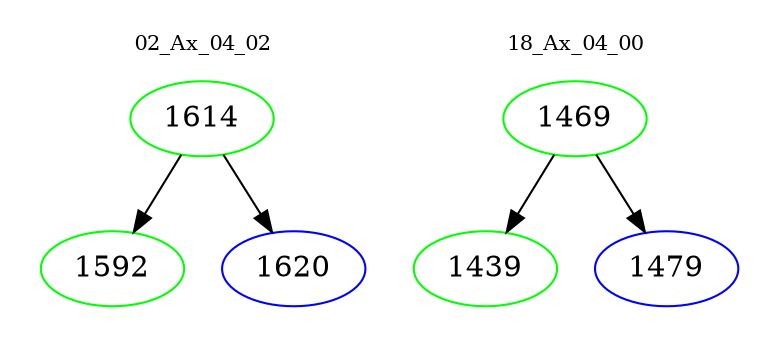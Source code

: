 digraph{
subgraph cluster_0 {
color = white
label = "02_Ax_04_02";
fontsize=10;
T0_1614 [label="1614", color="green"]
T0_1614 -> T0_1592 [color="black"]
T0_1592 [label="1592", color="green"]
T0_1614 -> T0_1620 [color="black"]
T0_1620 [label="1620", color="blue"]
}
subgraph cluster_1 {
color = white
label = "18_Ax_04_00";
fontsize=10;
T1_1469 [label="1469", color="green"]
T1_1469 -> T1_1439 [color="black"]
T1_1439 [label="1439", color="green"]
T1_1469 -> T1_1479 [color="black"]
T1_1479 [label="1479", color="blue"]
}
}

